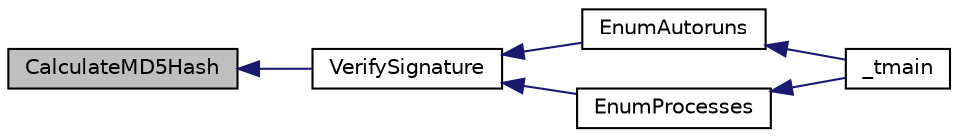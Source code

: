 digraph "CalculateMD5Hash"
{
  edge [fontname="Helvetica",fontsize="10",labelfontname="Helvetica",labelfontsize="10"];
  node [fontname="Helvetica",fontsize="10",shape=record];
  rankdir="LR";
  Node12 [label="CalculateMD5Hash",height=0.2,width=0.4,color="black", fillcolor="grey75", style="filled", fontcolor="black"];
  Node12 -> Node13 [dir="back",color="midnightblue",fontsize="10",style="solid",fontname="Helvetica"];
  Node13 [label="VerifySignature",height=0.2,width=0.4,color="black", fillcolor="white", style="filled",URL="$info__sec__proj_8cpp.html#ab7639f02b33e89c18fa80e63f2351f7c"];
  Node13 -> Node14 [dir="back",color="midnightblue",fontsize="10",style="solid",fontname="Helvetica"];
  Node14 [label="EnumAutoruns",height=0.2,width=0.4,color="black", fillcolor="white", style="filled",URL="$info__sec__proj_8cpp.html#a67d623d4c3942a9f3a1ef32514aca2a4"];
  Node14 -> Node15 [dir="back",color="midnightblue",fontsize="10",style="solid",fontname="Helvetica"];
  Node15 [label="_tmain",height=0.2,width=0.4,color="black", fillcolor="white", style="filled",URL="$info__sec__proj_8cpp.html#a353674c5af92be7fb389265cde4e5e03"];
  Node13 -> Node16 [dir="back",color="midnightblue",fontsize="10",style="solid",fontname="Helvetica"];
  Node16 [label="EnumProcesses",height=0.2,width=0.4,color="black", fillcolor="white", style="filled",URL="$info__sec__proj_8cpp.html#ae202b1b535d67f27ea57583cc6ebcb64"];
  Node16 -> Node15 [dir="back",color="midnightblue",fontsize="10",style="solid",fontname="Helvetica"];
}
